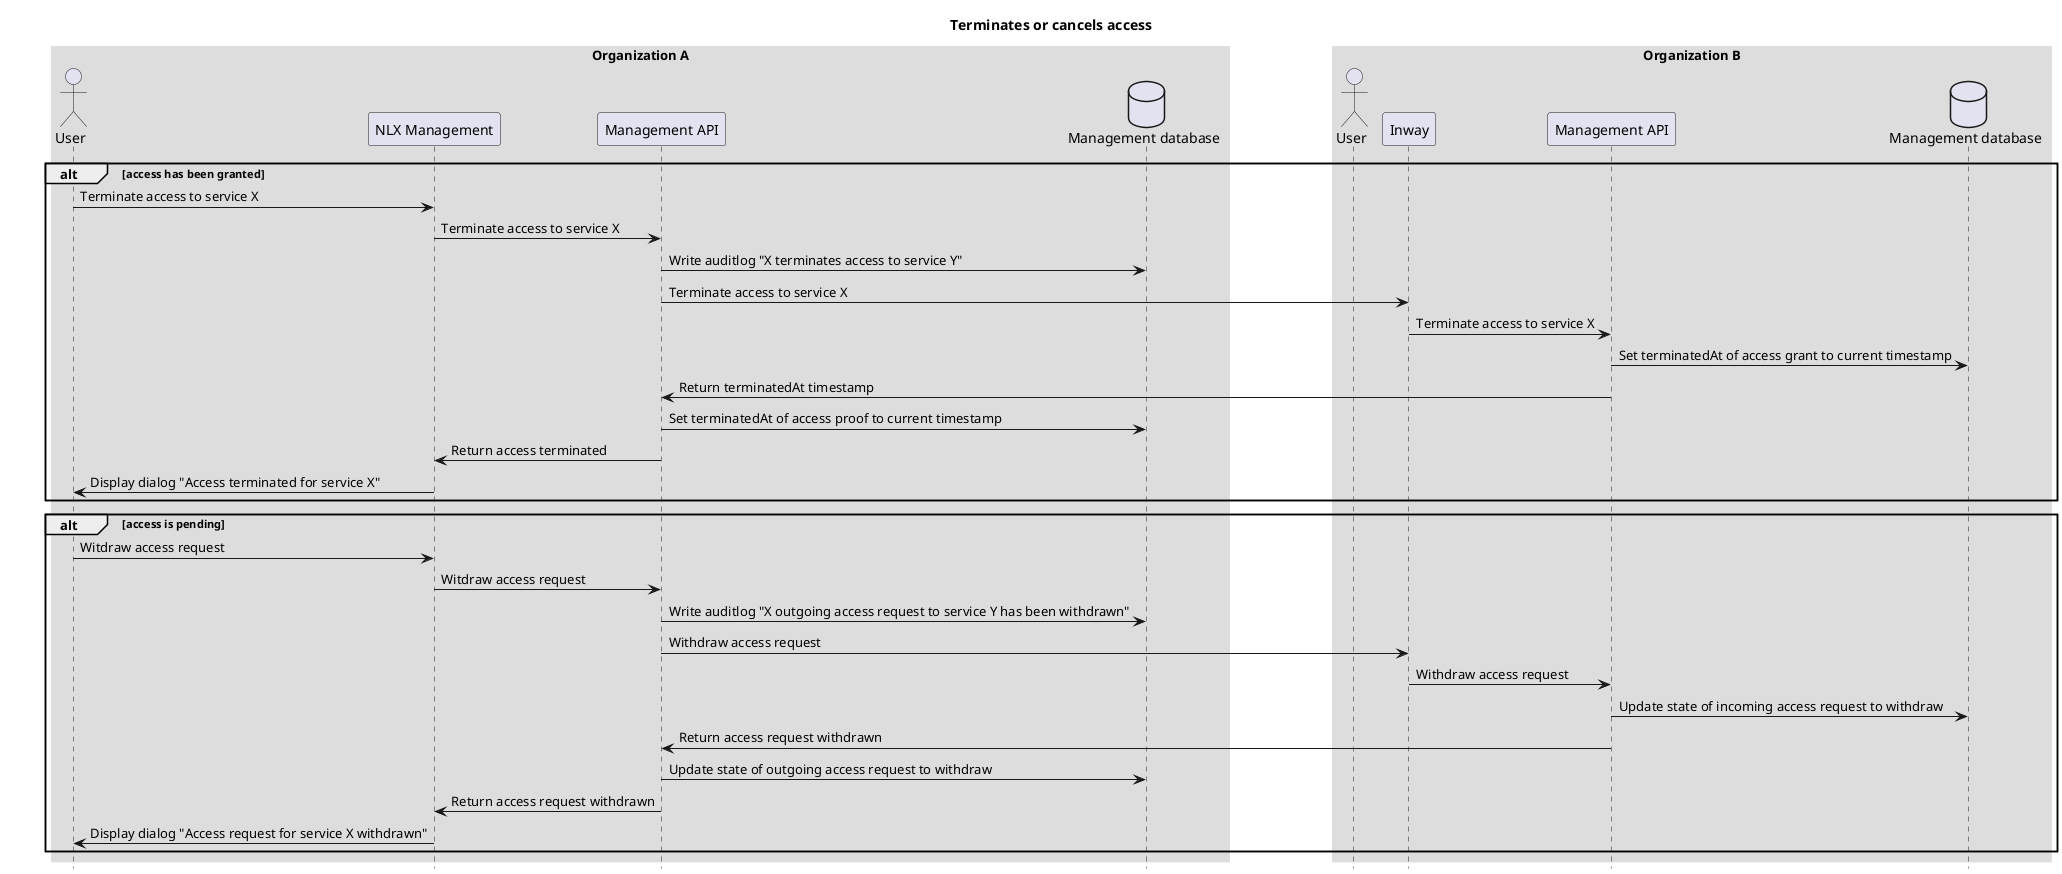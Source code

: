 @startuml
title: Terminates or cancels access

skinparam sequenceBoxBorderColor #transparent
skinparam boxPadding 50
hide footbox

box "Organization A"
actor "User" as userOrgA
participant "NLX Management" as managementUIOrgA
participant "Management API" as managementAPIOrgA
database "Management database" as managementDatabaseOrgA
end box

box "Organization B"
actor "User" as userOrgB
participant "Inway" as inwayOrgB
participant "Management API" as managementAPIOrgB
database "Management database" as managementDatabaseOrgB
end box

alt access has been granted
userOrgA -> managementUIOrgA: Terminate access to service X
managementUIOrgA -> managementAPIOrgA: Terminate access to service X
managementAPIOrgA -> managementDatabaseOrgA: Write auditlog "X terminates access to service Y"
managementAPIOrgA -> inwayOrgB: Terminate access to service X
inwayOrgB -> managementAPIOrgB: Terminate access to service X
managementAPIOrgB -> managementDatabaseOrgB: Set terminatedAt of access grant to current timestamp
managementAPIOrgB -> managementAPIOrgA: Return terminatedAt timestamp
managementAPIOrgA -> managementDatabaseOrgA: Set terminatedAt of access proof to current timestamp
managementAPIOrgA -> managementUIOrgA: Return access terminated
managementUIOrgA -> userOrgA: Display dialog "Access terminated for service X"
end


alt access is pending
userOrgA -> managementUIOrgA: Witdraw access request
managementUIOrgA -> managementAPIOrgA: Witdraw access request
managementAPIOrgA -> managementDatabaseOrgA: Write auditlog "X outgoing access request to service Y has been withdrawn"
managementAPIOrgA -> inwayOrgB: Withdraw access request
inwayOrgB -> managementAPIOrgB: Withdraw access request
managementAPIOrgB -> managementDatabaseOrgB: Update state of incoming access request to withdraw
managementAPIOrgB -> managementAPIOrgA: Return access request withdrawn
managementAPIOrgA -> managementDatabaseOrgA: Update state of outgoing access request to withdraw
managementAPIOrgA -> managementUIOrgA: Return access request withdrawn
managementUIOrgA -> userOrgA: Display dialog "Access request for service X withdrawn"
end

@enduml
